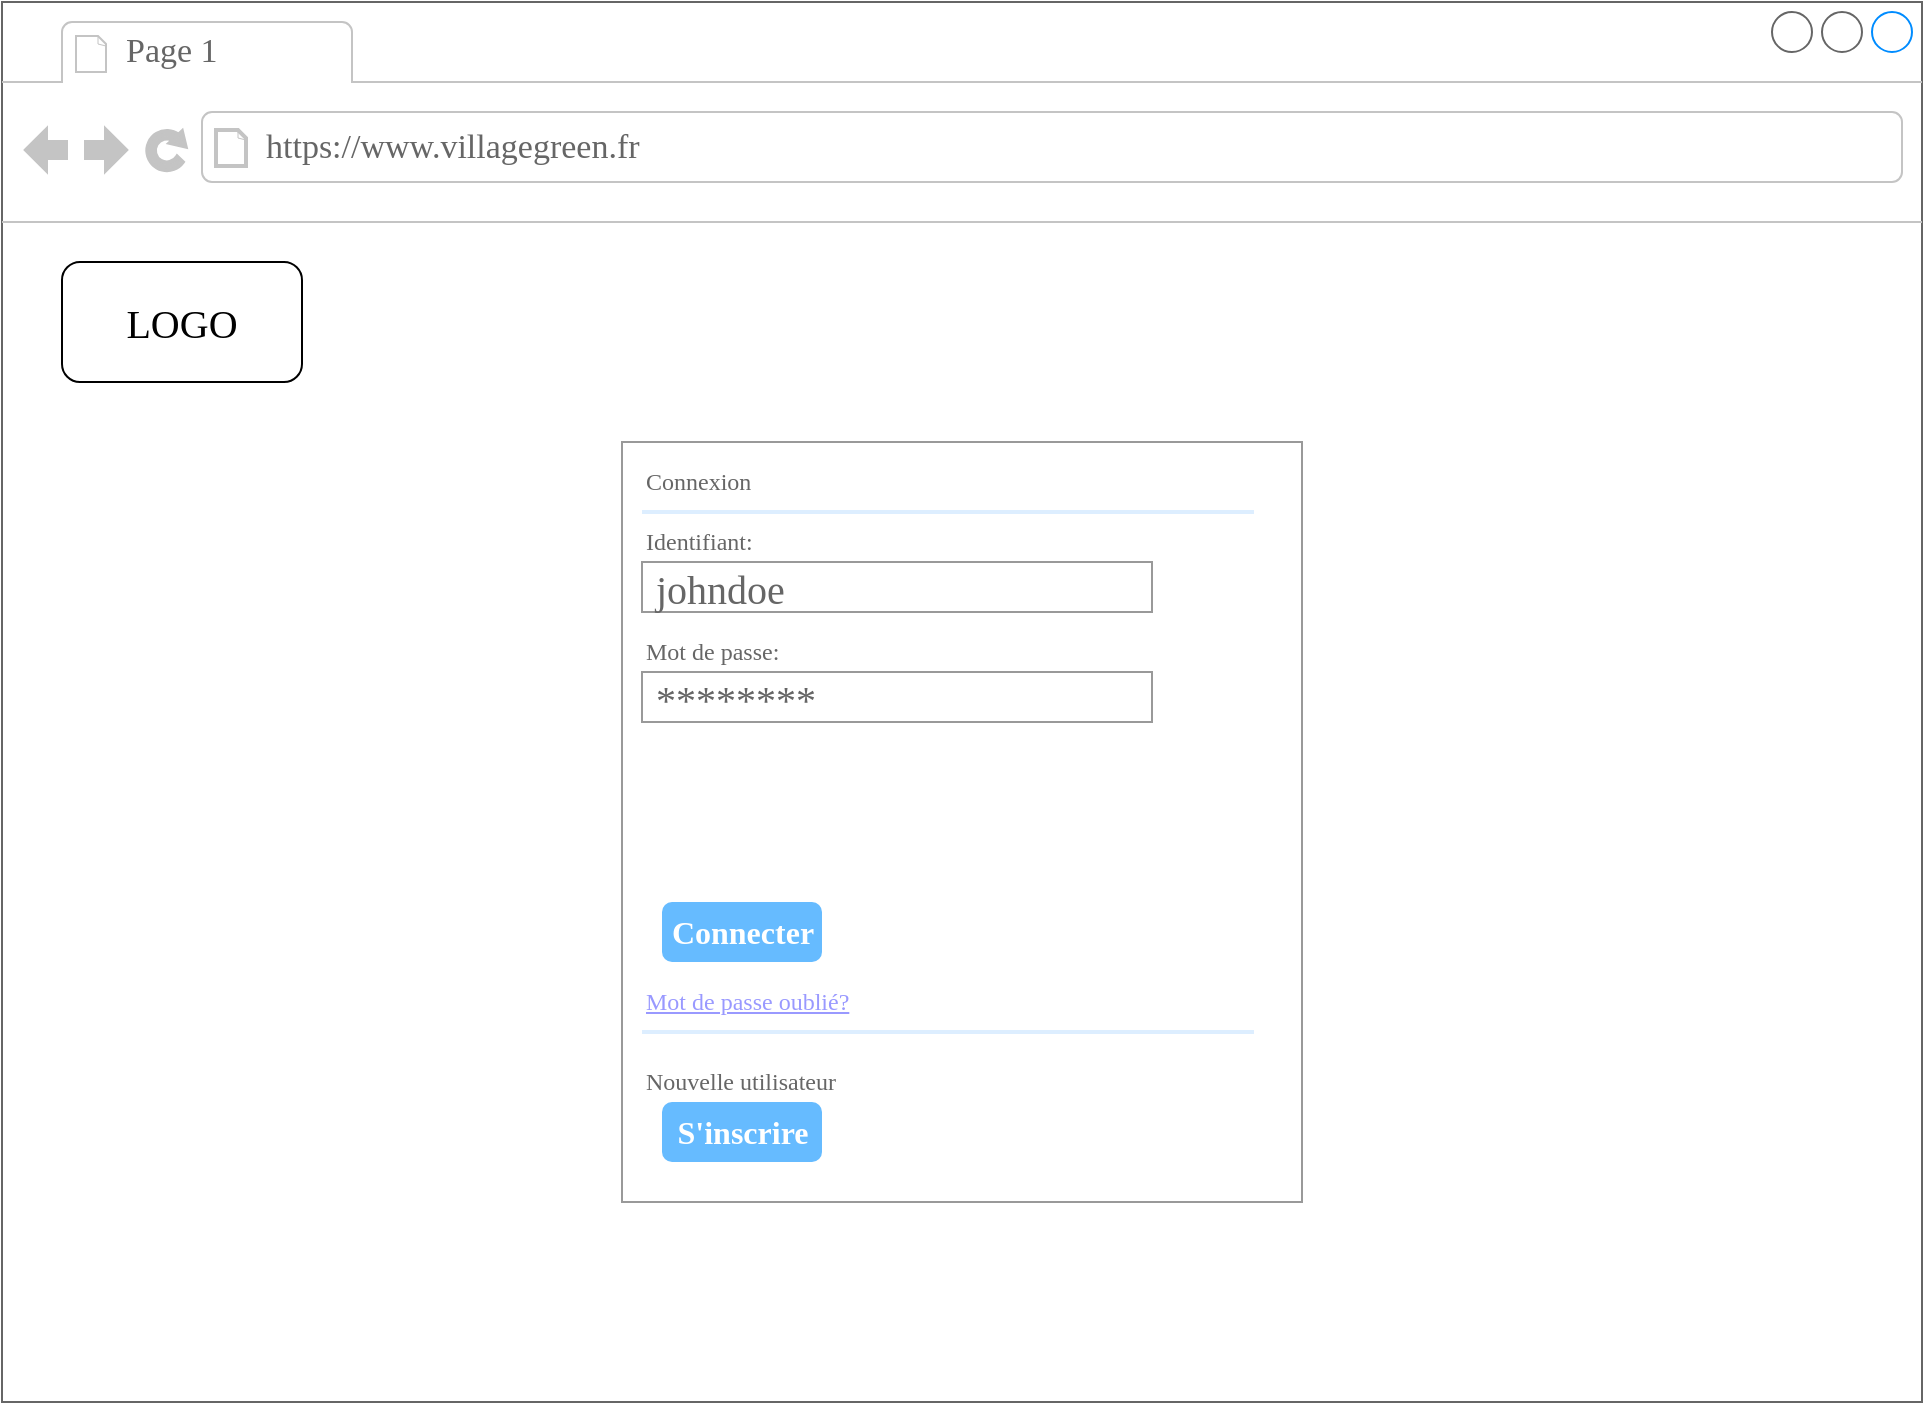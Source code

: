 <mxfile version="16.1.0" type="device"><diagram id="vmnw57aAHr9CSRAtstNY" name="Page-1"><mxGraphModel dx="1048" dy="582" grid="1" gridSize="10" guides="1" tooltips="1" connect="1" arrows="1" fold="1" page="1" pageScale="1" pageWidth="1100" pageHeight="850" math="0" shadow="0"><root><mxCell id="0"/><mxCell id="1" parent="0"/><mxCell id="DWYWksL7MVOWvGuybUIi-1" value="" style="strokeWidth=1;shadow=0;dashed=0;align=center;html=1;shape=mxgraph.mockup.containers.browserWindow;rSize=0;strokeColor=#666666;strokeColor2=#008cff;strokeColor3=#c4c4c4;mainText=,;recursiveResize=0;labelBackgroundColor=none;fontFamily=Comic Sans MS;fontSize=20;" vertex="1" parent="1"><mxGeometry x="80" y="80" width="960" height="700" as="geometry"/></mxCell><mxCell id="DWYWksL7MVOWvGuybUIi-2" value="Page 1" style="strokeWidth=1;shadow=0;dashed=0;align=center;html=1;shape=mxgraph.mockup.containers.anchor;fontSize=17;fontColor=#666666;align=left;labelBackgroundColor=none;fontFamily=Comic Sans MS;" vertex="1" parent="DWYWksL7MVOWvGuybUIi-1"><mxGeometry x="60" y="12" width="110" height="26" as="geometry"/></mxCell><mxCell id="DWYWksL7MVOWvGuybUIi-3" value="https://www.villagegreen.fr" style="strokeWidth=1;shadow=0;dashed=0;align=center;html=1;shape=mxgraph.mockup.containers.anchor;rSize=0;fontSize=17;fontColor=#666666;align=left;labelBackgroundColor=none;fontFamily=Comic Sans MS;" vertex="1" parent="DWYWksL7MVOWvGuybUIi-1"><mxGeometry x="130" y="60" width="250" height="26" as="geometry"/></mxCell><mxCell id="DWYWksL7MVOWvGuybUIi-27" value="" style="strokeWidth=1;shadow=0;dashed=0;align=center;html=1;shape=mxgraph.mockup.forms.rrect;rSize=0;strokeColor=#999999;fillColor=#ffffff;labelBackgroundColor=none;fontFamily=Comic Sans MS;fontSize=20;" vertex="1" parent="DWYWksL7MVOWvGuybUIi-1"><mxGeometry x="310" y="220" width="340" height="380" as="geometry"/></mxCell><mxCell id="DWYWksL7MVOWvGuybUIi-28" value="Connexion" style="strokeWidth=1;shadow=0;dashed=0;align=center;html=1;shape=mxgraph.mockup.forms.anchor;fontSize=12;fontColor=#666666;align=left;resizeWidth=1;spacingLeft=0;labelBackgroundColor=none;fontFamily=Comic Sans MS;" vertex="1" parent="DWYWksL7MVOWvGuybUIi-27"><mxGeometry width="170" height="20" relative="1" as="geometry"><mxPoint x="10" y="10" as="offset"/></mxGeometry></mxCell><mxCell id="DWYWksL7MVOWvGuybUIi-29" value="" style="shape=line;strokeColor=#ddeeff;strokeWidth=2;html=1;resizeWidth=1;labelBackgroundColor=none;fontFamily=Comic Sans MS;fontSize=20;" vertex="1" parent="DWYWksL7MVOWvGuybUIi-27"><mxGeometry width="306.0" height="10" relative="1" as="geometry"><mxPoint x="10" y="30" as="offset"/></mxGeometry></mxCell><mxCell id="DWYWksL7MVOWvGuybUIi-30" value="Identifiant:" style="strokeWidth=1;shadow=0;dashed=0;align=center;html=1;shape=mxgraph.mockup.forms.anchor;fontSize=12;fontColor=#666666;align=left;resizeWidth=1;spacingLeft=0;labelBackgroundColor=none;fontFamily=Comic Sans MS;" vertex="1" parent="DWYWksL7MVOWvGuybUIi-27"><mxGeometry width="170" height="20" relative="1" as="geometry"><mxPoint x="10" y="40" as="offset"/></mxGeometry></mxCell><mxCell id="DWYWksL7MVOWvGuybUIi-31" value="johndoe" style="strokeWidth=1;shadow=0;dashed=0;align=center;html=1;shape=mxgraph.mockup.forms.rrect;rSize=0;strokeColor=#999999;fontColor=#666666;align=left;spacingLeft=5;resizeWidth=1;labelBackgroundColor=none;fontFamily=Comic Sans MS;fontSize=20;" vertex="1" parent="DWYWksL7MVOWvGuybUIi-27"><mxGeometry width="255" height="25" relative="1" as="geometry"><mxPoint x="10" y="60" as="offset"/></mxGeometry></mxCell><mxCell id="DWYWksL7MVOWvGuybUIi-32" value="Mot de passe:" style="strokeWidth=1;shadow=0;dashed=0;align=center;html=1;shape=mxgraph.mockup.forms.anchor;fontSize=12;fontColor=#666666;align=left;resizeWidth=1;spacingLeft=0;labelBackgroundColor=none;fontFamily=Comic Sans MS;" vertex="1" parent="DWYWksL7MVOWvGuybUIi-27"><mxGeometry width="170" height="20" relative="1" as="geometry"><mxPoint x="10" y="95" as="offset"/></mxGeometry></mxCell><mxCell id="DWYWksL7MVOWvGuybUIi-33" value="********" style="strokeWidth=1;shadow=0;dashed=0;align=center;html=1;shape=mxgraph.mockup.forms.rrect;rSize=0;strokeColor=#999999;fontColor=#666666;align=left;spacingLeft=5;resizeWidth=1;labelBackgroundColor=none;fontFamily=Comic Sans MS;fontSize=20;" vertex="1" parent="DWYWksL7MVOWvGuybUIi-27"><mxGeometry width="255" height="25" relative="1" as="geometry"><mxPoint x="10" y="115" as="offset"/></mxGeometry></mxCell><mxCell id="DWYWksL7MVOWvGuybUIi-34" value="Connecter" style="strokeWidth=1;shadow=0;dashed=0;align=center;html=1;shape=mxgraph.mockup.forms.rrect;rSize=5;strokeColor=none;fontColor=#ffffff;fillColor=#66bbff;fontSize=16;fontStyle=1;labelBackgroundColor=none;fontFamily=Comic Sans MS;" vertex="1" parent="DWYWksL7MVOWvGuybUIi-27"><mxGeometry y="1" width="80" height="30" relative="1" as="geometry"><mxPoint x="20" y="-150" as="offset"/></mxGeometry></mxCell><mxCell id="DWYWksL7MVOWvGuybUIi-35" value="Mot de passe oublié?" style="strokeWidth=1;shadow=0;dashed=0;align=center;html=1;shape=mxgraph.mockup.forms.anchor;fontSize=12;fontColor=#9999ff;align=left;spacingLeft=0;fontStyle=4;resizeWidth=1;labelBackgroundColor=none;fontFamily=Comic Sans MS;" vertex="1" parent="DWYWksL7MVOWvGuybUIi-27"><mxGeometry y="1" width="255" height="20" relative="1" as="geometry"><mxPoint x="10" y="-110" as="offset"/></mxGeometry></mxCell><mxCell id="DWYWksL7MVOWvGuybUIi-36" value="" style="shape=line;strokeColor=#ddeeff;strokeWidth=2;html=1;resizeWidth=1;labelBackgroundColor=none;fontFamily=Comic Sans MS;fontSize=20;" vertex="1" parent="DWYWksL7MVOWvGuybUIi-27"><mxGeometry y="1" width="306.0" height="10" relative="1" as="geometry"><mxPoint x="10" y="-90" as="offset"/></mxGeometry></mxCell><mxCell id="DWYWksL7MVOWvGuybUIi-37" value="Nouvelle utilisateur" style="strokeWidth=1;shadow=0;dashed=0;align=center;html=1;shape=mxgraph.mockup.forms.anchor;fontSize=12;fontColor=#666666;align=left;spacingLeft=0;resizeWidth=1;labelBackgroundColor=none;fontFamily=Comic Sans MS;" vertex="1" parent="DWYWksL7MVOWvGuybUIi-27"><mxGeometry y="1" width="255" height="20" relative="1" as="geometry"><mxPoint x="10" y="-70" as="offset"/></mxGeometry></mxCell><mxCell id="DWYWksL7MVOWvGuybUIi-38" value="S'inscrire" style="strokeWidth=1;shadow=0;dashed=0;align=center;html=1;shape=mxgraph.mockup.forms.rrect;rSize=5;strokeColor=none;fontColor=#ffffff;fillColor=#66bbff;fontSize=16;fontStyle=1;labelBackgroundColor=none;fontFamily=Comic Sans MS;" vertex="1" parent="DWYWksL7MVOWvGuybUIi-27"><mxGeometry y="1" width="80" height="30" relative="1" as="geometry"><mxPoint x="20" y="-50" as="offset"/></mxGeometry></mxCell><mxCell id="DWYWksL7MVOWvGuybUIi-39" value="LOGO" style="rounded=1;whiteSpace=wrap;html=1;labelBackgroundColor=none;fontFamily=Comic Sans MS;fontSize=20;" vertex="1" parent="DWYWksL7MVOWvGuybUIi-1"><mxGeometry x="30" y="130" width="120" height="60" as="geometry"/></mxCell></root></mxGraphModel></diagram></mxfile>